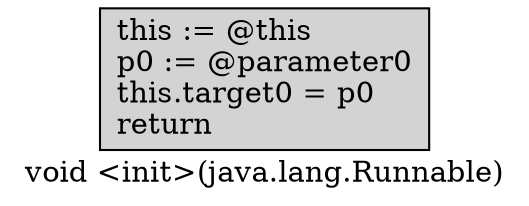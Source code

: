 digraph "void <init>(java.lang.Runnable)" {
    label="void <init>(java.lang.Runnable)";
    node [shape=box];
    "0" [style=filled,fillcolor=gray,style=filled,fillcolor=lightgray,label="this := @this\lp0 := @parameter0\lthis.target0 = p0\lreturn\l",];
}
